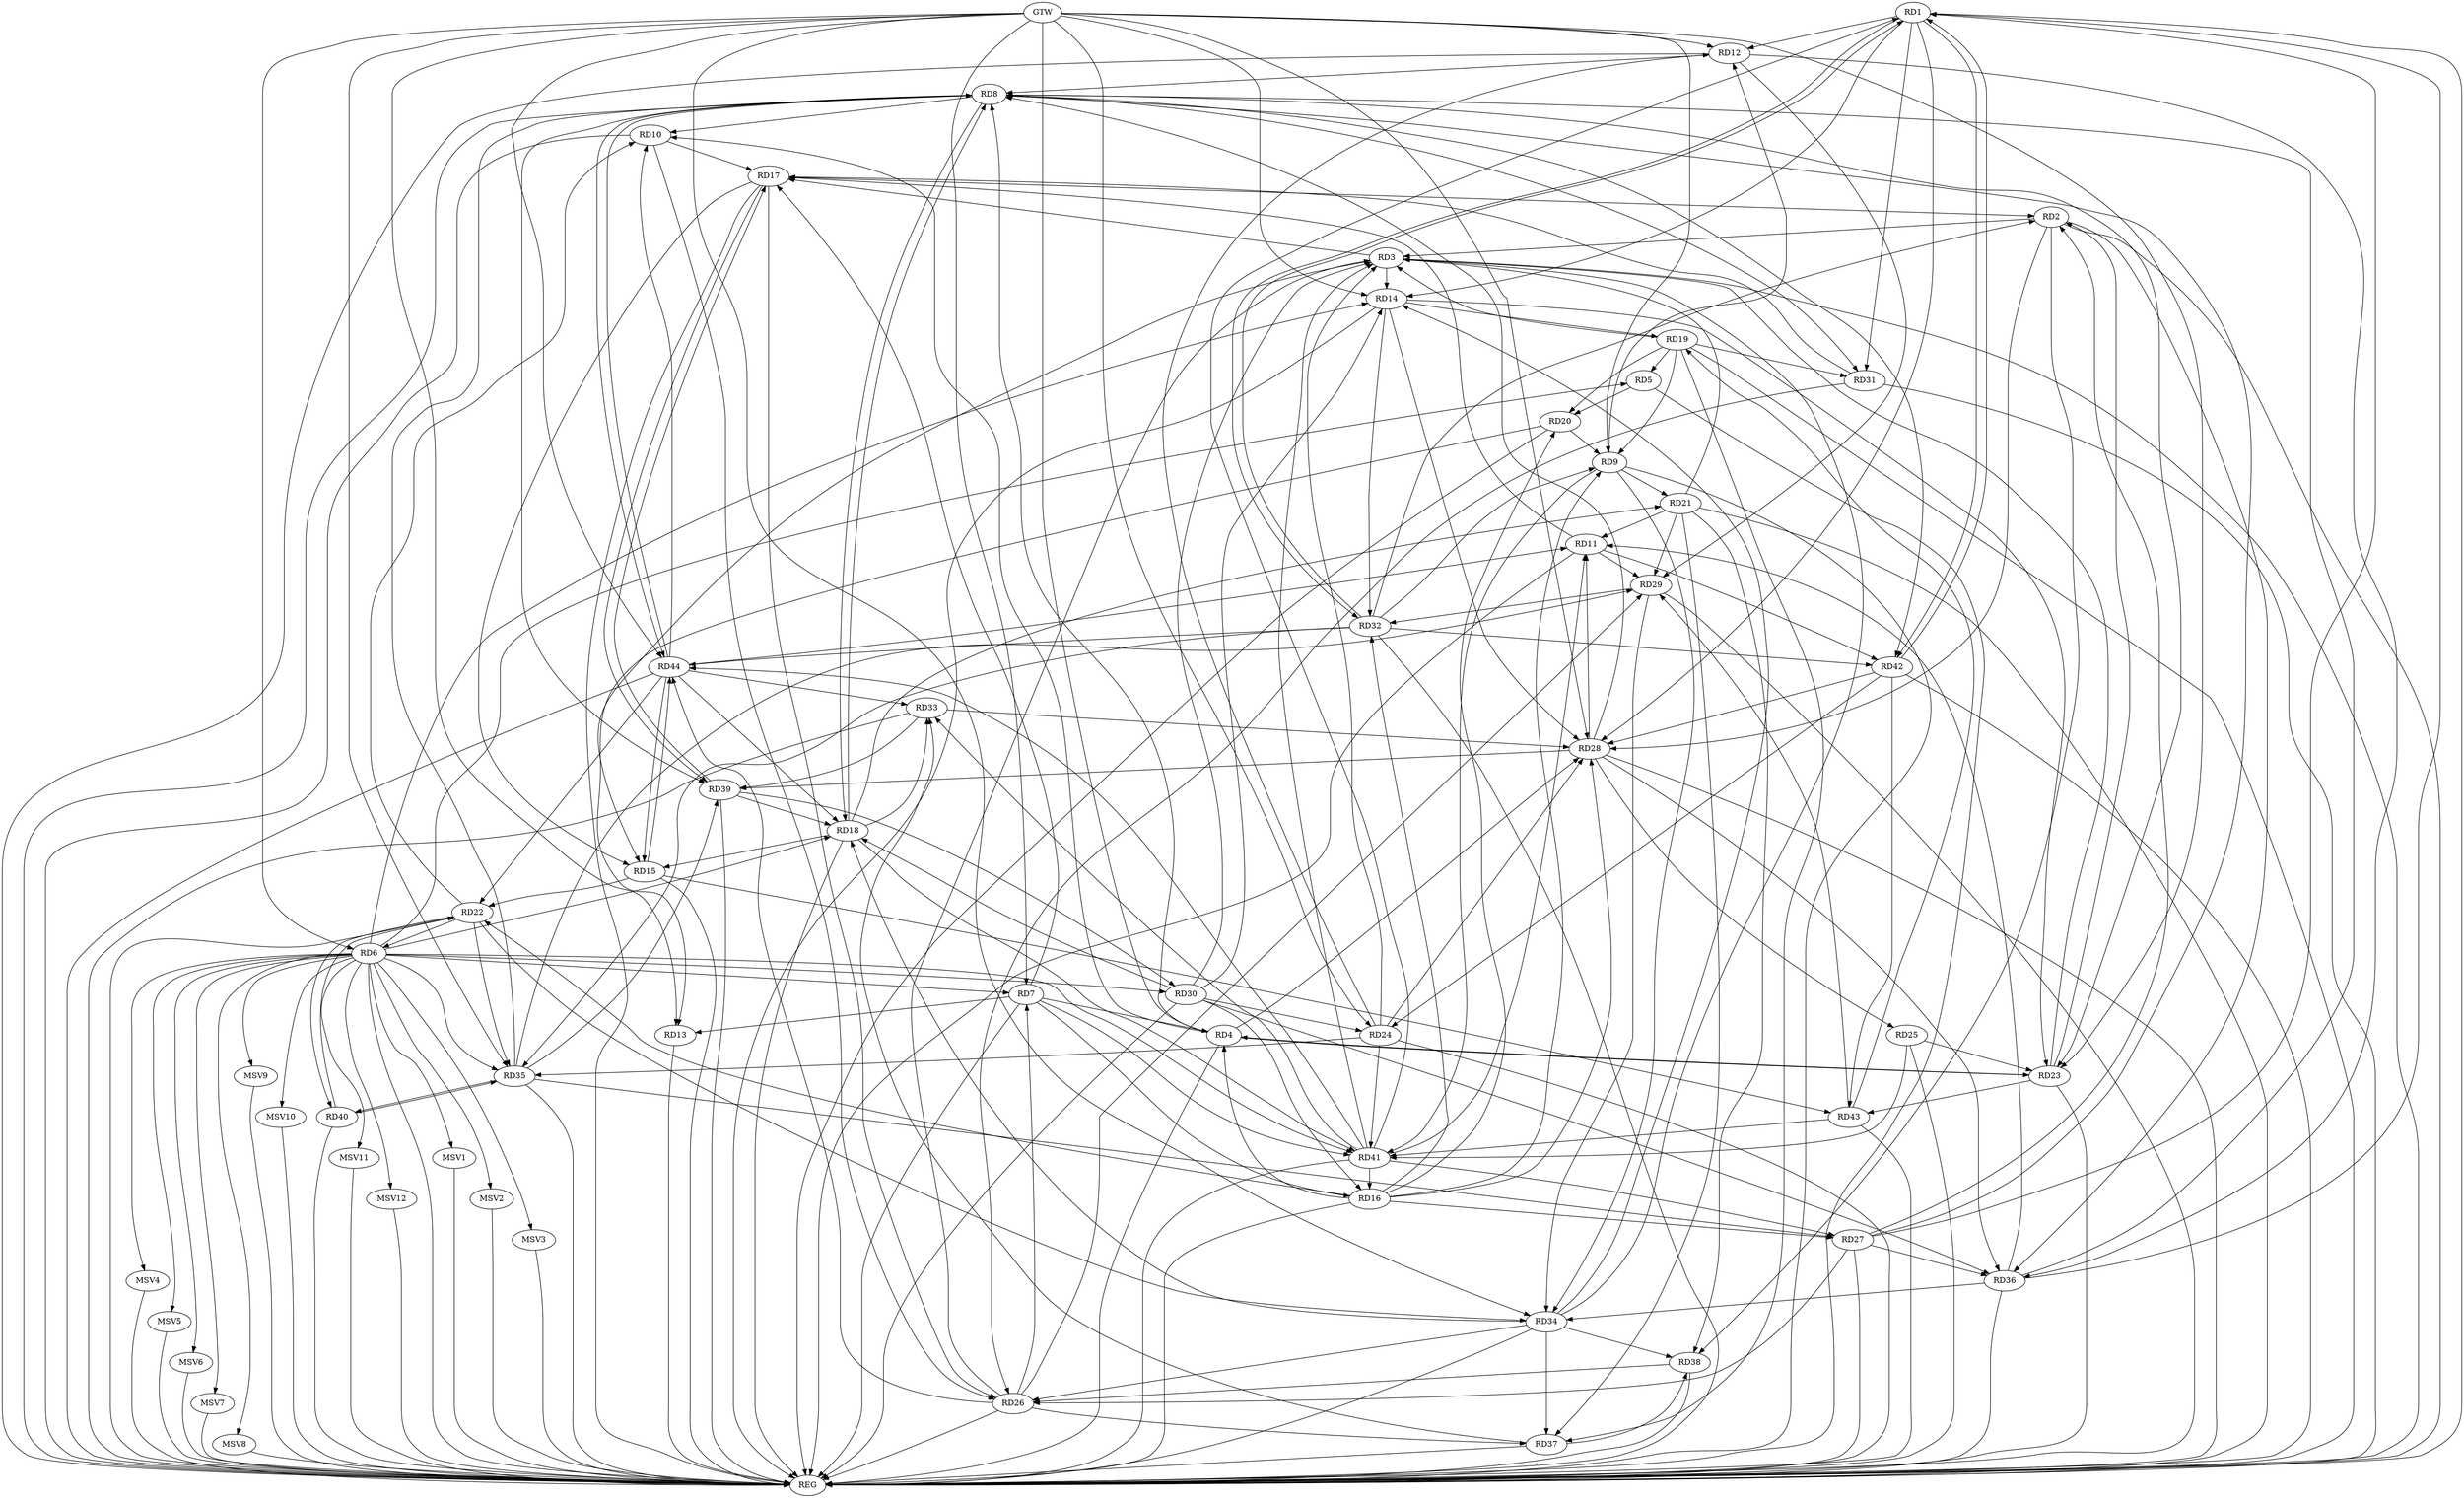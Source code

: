 strict digraph G {
  RD1 [ label="RD1" ];
  RD2 [ label="RD2" ];
  RD3 [ label="RD3" ];
  RD4 [ label="RD4" ];
  RD5 [ label="RD5" ];
  RD6 [ label="RD6" ];
  RD7 [ label="RD7" ];
  RD8 [ label="RD8" ];
  RD9 [ label="RD9" ];
  RD10 [ label="RD10" ];
  RD11 [ label="RD11" ];
  RD12 [ label="RD12" ];
  RD13 [ label="RD13" ];
  RD14 [ label="RD14" ];
  RD15 [ label="RD15" ];
  RD16 [ label="RD16" ];
  RD17 [ label="RD17" ];
  RD18 [ label="RD18" ];
  RD19 [ label="RD19" ];
  RD20 [ label="RD20" ];
  RD21 [ label="RD21" ];
  RD22 [ label="RD22" ];
  RD23 [ label="RD23" ];
  RD24 [ label="RD24" ];
  RD25 [ label="RD25" ];
  RD26 [ label="RD26" ];
  RD27 [ label="RD27" ];
  RD28 [ label="RD28" ];
  RD29 [ label="RD29" ];
  RD30 [ label="RD30" ];
  RD31 [ label="RD31" ];
  RD32 [ label="RD32" ];
  RD33 [ label="RD33" ];
  RD34 [ label="RD34" ];
  RD35 [ label="RD35" ];
  RD36 [ label="RD36" ];
  RD37 [ label="RD37" ];
  RD38 [ label="RD38" ];
  RD39 [ label="RD39" ];
  RD40 [ label="RD40" ];
  RD41 [ label="RD41" ];
  RD42 [ label="RD42" ];
  RD43 [ label="RD43" ];
  RD44 [ label="RD44" ];
  GTW [ label="GTW" ];
  REG [ label="REG" ];
  MSV1 [ label="MSV1" ];
  MSV2 [ label="MSV2" ];
  MSV3 [ label="MSV3" ];
  MSV4 [ label="MSV4" ];
  MSV5 [ label="MSV5" ];
  MSV6 [ label="MSV6" ];
  MSV7 [ label="MSV7" ];
  MSV8 [ label="MSV8" ];
  MSV9 [ label="MSV9" ];
  MSV10 [ label="MSV10" ];
  MSV11 [ label="MSV11" ];
  MSV12 [ label="MSV12" ];
  RD1 -> RD12;
  RD1 -> RD14;
  RD27 -> RD1;
  RD1 -> RD28;
  RD1 -> RD31;
  RD1 -> RD32;
  RD32 -> RD1;
  RD36 -> RD1;
  RD41 -> RD1;
  RD1 -> RD42;
  RD42 -> RD1;
  RD2 -> RD3;
  RD17 -> RD2;
  RD23 -> RD2;
  RD27 -> RD2;
  RD2 -> RD28;
  RD32 -> RD2;
  RD2 -> RD36;
  RD2 -> RD38;
  RD3 -> RD14;
  RD3 -> RD15;
  RD3 -> RD17;
  RD19 -> RD3;
  RD21 -> RD3;
  RD23 -> RD3;
  RD24 -> RD3;
  RD26 -> RD3;
  RD30 -> RD3;
  RD34 -> RD3;
  RD41 -> RD3;
  RD7 -> RD4;
  RD4 -> RD8;
  RD4 -> RD10;
  RD16 -> RD4;
  RD4 -> RD23;
  RD23 -> RD4;
  RD4 -> RD28;
  RD6 -> RD5;
  RD19 -> RD5;
  RD5 -> RD20;
  RD6 -> RD7;
  RD6 -> RD14;
  RD6 -> RD18;
  RD22 -> RD6;
  RD6 -> RD30;
  RD6 -> RD35;
  RD6 -> RD41;
  RD7 -> RD13;
  RD7 -> RD16;
  RD7 -> RD17;
  RD26 -> RD7;
  RD7 -> RD41;
  RD8 -> RD10;
  RD12 -> RD8;
  RD8 -> RD18;
  RD18 -> RD8;
  RD8 -> RD23;
  RD27 -> RD8;
  RD28 -> RD8;
  RD8 -> RD31;
  RD35 -> RD8;
  RD36 -> RD8;
  RD8 -> RD39;
  RD8 -> RD42;
  RD8 -> RD44;
  RD44 -> RD8;
  RD9 -> RD12;
  RD16 -> RD9;
  RD19 -> RD9;
  RD20 -> RD9;
  RD9 -> RD21;
  RD32 -> RD9;
  RD9 -> RD34;
  RD9 -> RD41;
  RD10 -> RD17;
  RD22 -> RD10;
  RD10 -> RD26;
  RD44 -> RD10;
  RD11 -> RD17;
  RD21 -> RD11;
  RD28 -> RD11;
  RD11 -> RD29;
  RD36 -> RD11;
  RD41 -> RD11;
  RD11 -> RD42;
  RD44 -> RD11;
  RD24 -> RD12;
  RD12 -> RD29;
  RD12 -> RD36;
  RD20 -> RD13;
  RD14 -> RD19;
  RD14 -> RD23;
  RD14 -> RD28;
  RD30 -> RD14;
  RD14 -> RD32;
  RD34 -> RD14;
  RD17 -> RD15;
  RD18 -> RD15;
  RD15 -> RD22;
  RD15 -> RD43;
  RD15 -> RD44;
  RD44 -> RD15;
  RD16 -> RD20;
  RD16 -> RD22;
  RD16 -> RD27;
  RD16 -> RD28;
  RD30 -> RD16;
  RD16 -> RD32;
  RD41 -> RD16;
  RD17 -> RD26;
  RD31 -> RD17;
  RD17 -> RD39;
  RD39 -> RD17;
  RD18 -> RD21;
  RD30 -> RD18;
  RD18 -> RD33;
  RD34 -> RD18;
  RD39 -> RD18;
  RD18 -> RD41;
  RD44 -> RD18;
  RD19 -> RD20;
  RD19 -> RD31;
  RD19 -> RD37;
  RD43 -> RD19;
  RD21 -> RD29;
  RD21 -> RD37;
  RD21 -> RD38;
  RD22 -> RD34;
  RD22 -> RD35;
  RD22 -> RD40;
  RD40 -> RD22;
  RD44 -> RD22;
  RD25 -> RD23;
  RD23 -> RD43;
  RD24 -> RD28;
  RD30 -> RD24;
  RD24 -> RD35;
  RD24 -> RD41;
  RD42 -> RD24;
  RD28 -> RD25;
  RD25 -> RD41;
  RD27 -> RD26;
  RD26 -> RD29;
  RD31 -> RD26;
  RD34 -> RD26;
  RD26 -> RD37;
  RD38 -> RD26;
  RD26 -> RD44;
  RD35 -> RD27;
  RD27 -> RD36;
  RD41 -> RD27;
  RD33 -> RD28;
  RD28 -> RD36;
  RD28 -> RD39;
  RD42 -> RD28;
  RD29 -> RD32;
  RD29 -> RD34;
  RD35 -> RD29;
  RD43 -> RD29;
  RD30 -> RD36;
  RD39 -> RD30;
  RD32 -> RD35;
  RD32 -> RD42;
  RD32 -> RD44;
  RD37 -> RD33;
  RD33 -> RD39;
  RD41 -> RD33;
  RD44 -> RD33;
  RD36 -> RD34;
  RD34 -> RD37;
  RD34 -> RD38;
  RD35 -> RD39;
  RD35 -> RD40;
  RD40 -> RD35;
  RD37 -> RD38;
  RD43 -> RD41;
  RD41 -> RD44;
  RD42 -> RD43;
  GTW -> RD12;
  GTW -> RD34;
  GTW -> RD4;
  GTW -> RD13;
  GTW -> RD9;
  GTW -> RD23;
  GTW -> RD7;
  GTW -> RD6;
  GTW -> RD35;
  GTW -> RD24;
  GTW -> RD14;
  GTW -> RD28;
  GTW -> RD44;
  RD1 -> REG;
  RD2 -> REG;
  RD3 -> REG;
  RD4 -> REG;
  RD5 -> REG;
  RD6 -> REG;
  RD7 -> REG;
  RD8 -> REG;
  RD9 -> REG;
  RD10 -> REG;
  RD11 -> REG;
  RD12 -> REG;
  RD13 -> REG;
  RD14 -> REG;
  RD15 -> REG;
  RD16 -> REG;
  RD17 -> REG;
  RD18 -> REG;
  RD19 -> REG;
  RD20 -> REG;
  RD21 -> REG;
  RD22 -> REG;
  RD23 -> REG;
  RD24 -> REG;
  RD25 -> REG;
  RD26 -> REG;
  RD27 -> REG;
  RD28 -> REG;
  RD29 -> REG;
  RD30 -> REG;
  RD31 -> REG;
  RD32 -> REG;
  RD33 -> REG;
  RD34 -> REG;
  RD35 -> REG;
  RD36 -> REG;
  RD37 -> REG;
  RD38 -> REG;
  RD39 -> REG;
  RD40 -> REG;
  RD41 -> REG;
  RD42 -> REG;
  RD43 -> REG;
  RD44 -> REG;
  RD6 -> MSV1;
  RD6 -> MSV2;
  RD6 -> MSV3;
  RD6 -> MSV4;
  RD6 -> MSV5;
  MSV1 -> REG;
  MSV2 -> REG;
  MSV3 -> REG;
  MSV4 -> REG;
  MSV5 -> REG;
  RD6 -> MSV6;
  MSV6 -> REG;
  RD6 -> MSV7;
  MSV7 -> REG;
  RD6 -> MSV8;
  RD6 -> MSV9;
  MSV8 -> REG;
  MSV9 -> REG;
  RD6 -> MSV10;
  MSV10 -> REG;
  RD6 -> MSV11;
  RD6 -> MSV12;
  MSV11 -> REG;
  MSV12 -> REG;
}
